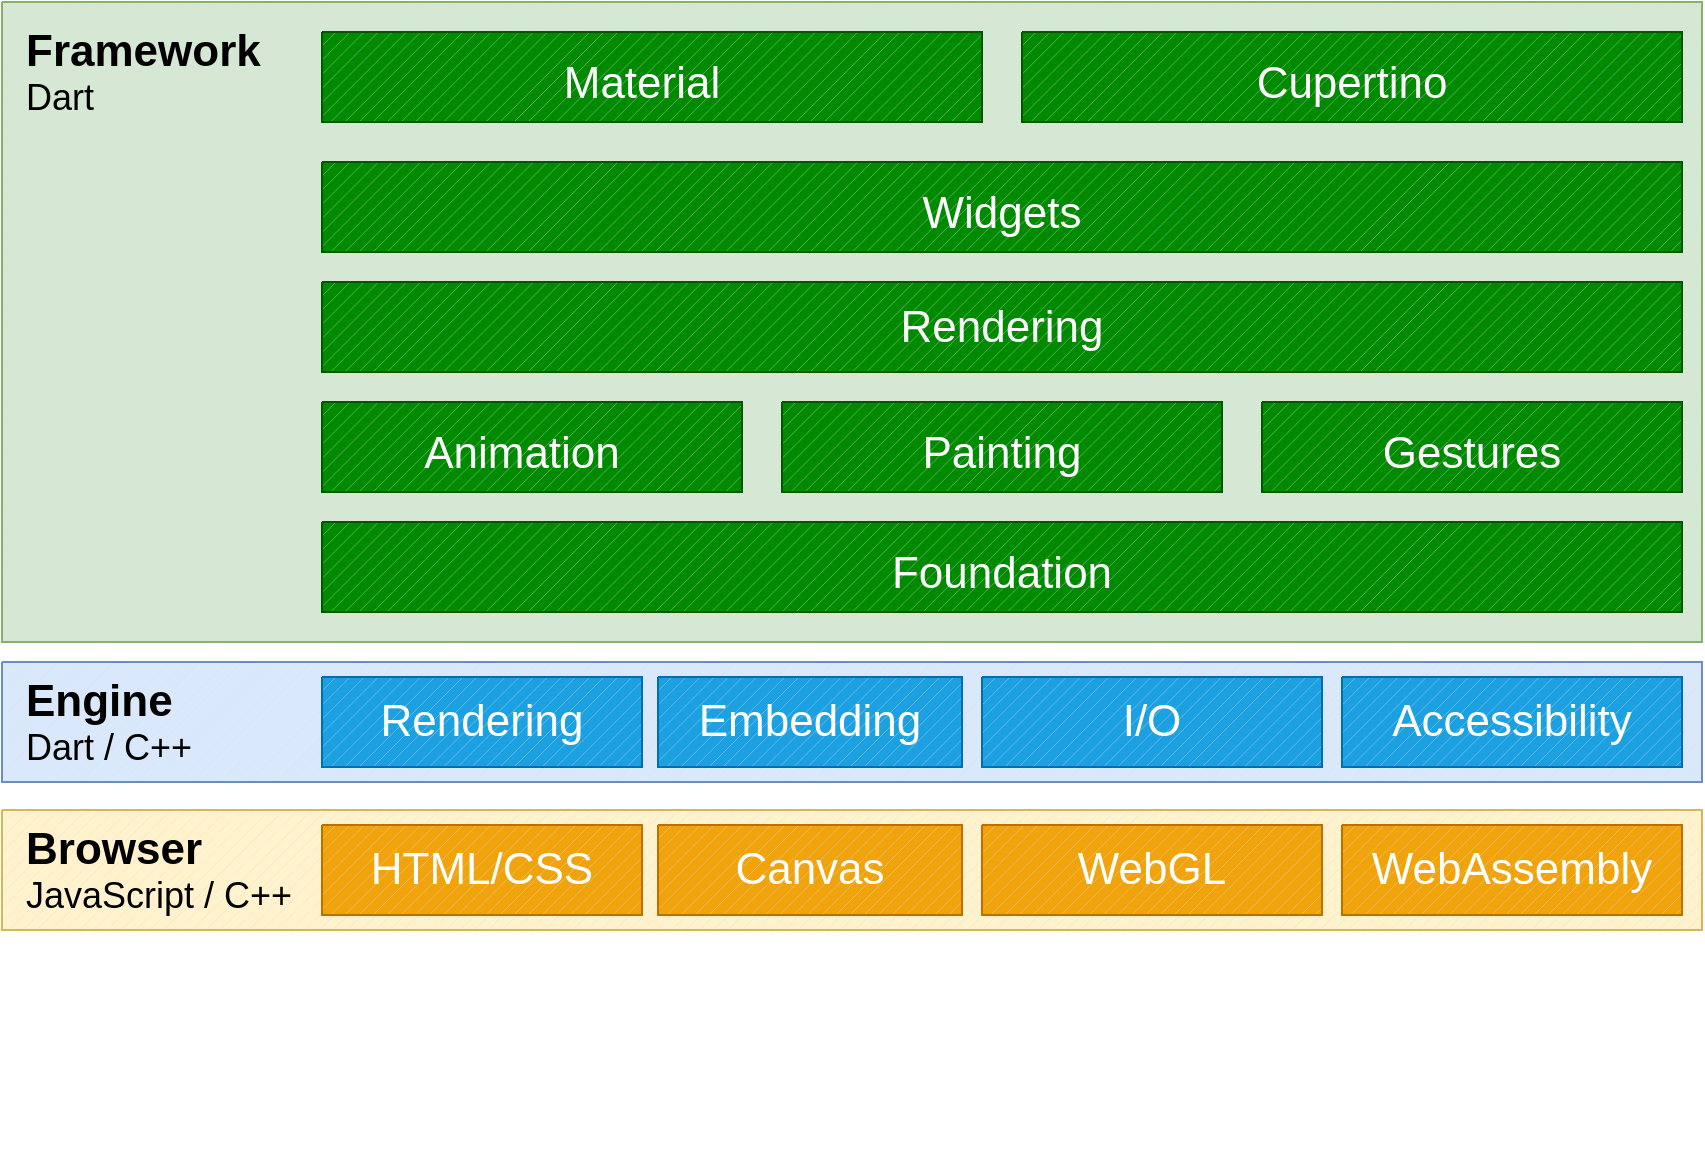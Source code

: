 <mxfile version="26.0.7">
  <diagram name="Page-1" id="iEswzy7BcGWgSbrlDjEJ">
    <mxGraphModel dx="1226" dy="746" grid="1" gridSize="10" guides="1" tooltips="1" connect="1" arrows="1" fold="1" page="1" pageScale="1" pageWidth="850" pageHeight="1100" math="0" shadow="0">
      <root>
        <mxCell id="0" />
        <mxCell id="1" parent="0" />
        <mxCell id="eU0kjX7wS5xwUF7xRdHj-2" value="" style="verticalLabelPosition=bottom;verticalAlign=top;html=1;shape=mxgraph.basic.patternFillRect;fillStyle=diag;step=5;fillStrokeWidth=0.2;fillStrokeColor=#dddddd;fillColor=#d5e8d4;strokeColor=#82b366;align=center;fontFamily=Helvetica;fontSize=12;fontColor=light-dark(#ffffff, #ededed);" parent="1" vertex="1">
          <mxGeometry x="20" y="70" width="850" height="320" as="geometry" />
        </mxCell>
        <mxCell id="eU0kjX7wS5xwUF7xRdHj-3" value="" style="verticalLabelPosition=bottom;verticalAlign=top;html=1;shape=mxgraph.basic.patternFillRect;fillStyle=diag;step=5;fillStrokeWidth=0.2;fillStrokeColor=#dddddd;fillColor=#fff2cc;strokeColor=#d6b656;labelBackgroundColor=default;textShadow=1;" parent="1" vertex="1">
          <mxGeometry x="20" y="474" width="850" height="60" as="geometry" />
        </mxCell>
        <mxCell id="eU0kjX7wS5xwUF7xRdHj-4" value="&lt;font style=&quot;font-size: 22px;&quot;&gt;&lt;b&gt;Framework&lt;/b&gt;&lt;/font&gt;&lt;div&gt;&lt;font style=&quot;font-size: 18px;&quot;&gt;Dart&lt;/font&gt;&lt;/div&gt;" style="text;html=1;align=left;verticalAlign=middle;whiteSpace=wrap;rounded=0;" parent="1" vertex="1">
          <mxGeometry x="30" y="80" width="120" height="50" as="geometry" />
        </mxCell>
        <mxCell id="eU0kjX7wS5xwUF7xRdHj-6" style="edgeStyle=orthogonalEdgeStyle;rounded=0;orthogonalLoop=1;jettySize=auto;html=1;exitX=0.5;exitY=1;exitDx=0;exitDy=0;" parent="1" edge="1">
          <mxGeometry relative="1" as="geometry">
            <mxPoint x="165" y="640" as="sourcePoint" />
            <mxPoint x="165" y="640" as="targetPoint" />
          </mxGeometry>
        </mxCell>
        <mxCell id="eU0kjX7wS5xwUF7xRdHj-7" value="&lt;font style=&quot;font-size: 22px;&quot;&gt;&lt;b&gt;Browser&lt;/b&gt;&lt;/font&gt;&lt;div&gt;&lt;font style=&quot;font-size: 18px;&quot;&gt;JavaScript / C++&lt;/font&gt;&lt;/div&gt;" style="text;html=1;align=left;verticalAlign=middle;whiteSpace=wrap;rounded=0;" parent="1" vertex="1">
          <mxGeometry x="30" y="489" width="150" height="30" as="geometry" />
        </mxCell>
        <mxCell id="eU0kjX7wS5xwUF7xRdHj-10" value="" style="verticalLabelPosition=bottom;verticalAlign=top;html=1;shape=mxgraph.basic.patternFillRect;fillStyle=diag;step=5;fillStrokeWidth=0.2;fillStrokeColor=#dddddd;fillColor=#008a00;fontColor=#ffffff;strokeColor=#005700;" parent="1" vertex="1">
          <mxGeometry x="180" y="85" width="330" height="45" as="geometry" />
        </mxCell>
        <mxCell id="eU0kjX7wS5xwUF7xRdHj-11" value="" style="verticalLabelPosition=bottom;verticalAlign=top;html=1;shape=mxgraph.basic.patternFillRect;fillStyle=diag;step=5;fillStrokeWidth=0.2;fillStrokeColor=#dddddd;fillColor=#008a00;fontColor=#ffffff;strokeColor=#005700;" parent="1" vertex="1">
          <mxGeometry x="530" y="85" width="330" height="45" as="geometry" />
        </mxCell>
        <mxCell id="eU0kjX7wS5xwUF7xRdHj-12" value="&lt;font style=&quot;font-size: 22px;&quot;&gt;Material&lt;/font&gt;" style="text;html=1;align=center;verticalAlign=middle;whiteSpace=wrap;rounded=0;fontSize=28;fontColor=light-dark(#ffffff, #ededed);" parent="1" vertex="1">
          <mxGeometry x="300" y="92.5" width="80" height="30" as="geometry" />
        </mxCell>
        <mxCell id="eU0kjX7wS5xwUF7xRdHj-13" value="&lt;font style=&quot;font-size: 22px;&quot;&gt;Cupertino&lt;/font&gt;" style="text;html=1;align=center;verticalAlign=middle;whiteSpace=wrap;rounded=0;fontSize=28;fontColor=light-dark(#ffffff, #ededed);" parent="1" vertex="1">
          <mxGeometry x="655" y="92.5" width="80" height="30" as="geometry" />
        </mxCell>
        <mxCell id="eU0kjX7wS5xwUF7xRdHj-14" value="" style="verticalLabelPosition=bottom;verticalAlign=top;html=1;shape=mxgraph.basic.patternFillRect;fillStyle=diag;step=5;fillStrokeWidth=0.2;fillStrokeColor=#dddddd;fillColor=#008a00;fontColor=#ffffff;strokeColor=#005700;" parent="1" vertex="1">
          <mxGeometry x="180" y="150" width="680" height="45" as="geometry" />
        </mxCell>
        <mxCell id="eU0kjX7wS5xwUF7xRdHj-15" value="" style="verticalLabelPosition=bottom;verticalAlign=top;html=1;shape=mxgraph.basic.patternFillRect;fillStyle=diag;step=5;fillStrokeWidth=0.2;fillStrokeColor=#dddddd;fillColor=#008a00;fontColor=#ffffff;strokeColor=#005700;" parent="1" vertex="1">
          <mxGeometry x="180" y="210" width="680" height="45" as="geometry" />
        </mxCell>
        <mxCell id="eU0kjX7wS5xwUF7xRdHj-16" value="" style="verticalLabelPosition=bottom;verticalAlign=top;html=1;shape=mxgraph.basic.patternFillRect;fillStyle=diag;step=5;fillStrokeWidth=0.2;fillStrokeColor=#dddddd;fillColor=#008a00;fontColor=#ffffff;strokeColor=#005700;" parent="1" vertex="1">
          <mxGeometry x="180" y="330" width="680" height="45" as="geometry" />
        </mxCell>
        <mxCell id="eU0kjX7wS5xwUF7xRdHj-17" value="" style="verticalLabelPosition=bottom;verticalAlign=top;html=1;shape=mxgraph.basic.patternFillRect;fillStyle=diag;step=5;fillStrokeWidth=0.2;fillStrokeColor=#dddddd;fillColor=#008a00;fontColor=#ffffff;strokeColor=#005700;" parent="1" vertex="1">
          <mxGeometry x="180" y="270" width="210" height="45" as="geometry" />
        </mxCell>
        <mxCell id="eU0kjX7wS5xwUF7xRdHj-19" value="&lt;font style=&quot;font-size: 22px;&quot;&gt;Widgets&lt;/font&gt;&lt;span style=&quot;color: rgba(0, 0, 0, 0); font-family: monospace; font-size: 0px; text-align: start; text-wrap-mode: nowrap;&quot;&gt;%3CmxGraphModel%3E%3Croot%3E%3CmxCell%20id%3D%220%22%2F%3E%3CmxCell%20id%3D%221%22%20parent%3D%220%22%2F%3E%3CmxCell%20id%3D%222%22%20value%3D%22%26lt%3Bfont%20style%3D%26quot%3Bfont-size%3A%2022px%3B%26quot%3B%26gt%3BMaterial%26lt%3B%2Ffont%26gt%3B%22%20style%3D%22text%3Bhtml%3D1%3Balign%3Dcenter%3BverticalAlign%3Dmiddle%3BwhiteSpace%3Dwrap%3Brounded%3D0%3BfontSize%3D28%3BfontColor%3Dlight-dark(%23ffffff%2C%20%23ededed)%3B%22%20vertex%3D%221%22%20parent%3D%221%22%3E%3CmxGeometry%20x%3D%22300%22%20y%3D%2292.5%22%20width%3D%2280%22%20height%3D%2230%22%20as%3D%22geometry%22%2F%3E%3C%2FmxCell%3E%3C%2Froot%3E%3C%2FmxGraphModel%3E&lt;/span&gt;" style="text;html=1;align=center;verticalAlign=middle;whiteSpace=wrap;rounded=0;fontSize=28;fontColor=light-dark(#ffffff, #ededed);" parent="1" vertex="1">
          <mxGeometry x="480" y="157.5" width="80" height="30" as="geometry" />
        </mxCell>
        <mxCell id="eU0kjX7wS5xwUF7xRdHj-20" value="&lt;span style=&quot;font-size: 22px;&quot;&gt;Rendering&lt;/span&gt;" style="text;html=1;align=center;verticalAlign=middle;whiteSpace=wrap;rounded=0;fontSize=28;fontColor=light-dark(#ffffff, #ededed);" parent="1" vertex="1">
          <mxGeometry x="480" y="215" width="80" height="30" as="geometry" />
        </mxCell>
        <mxCell id="eU0kjX7wS5xwUF7xRdHj-21" value="&lt;span style=&quot;font-size: 22px;&quot;&gt;Foundation&lt;/span&gt;" style="text;html=1;align=center;verticalAlign=middle;whiteSpace=wrap;rounded=0;fontSize=28;fontColor=light-dark(#ffffff, #ededed);" parent="1" vertex="1">
          <mxGeometry x="480" y="337.5" width="80" height="30" as="geometry" />
        </mxCell>
        <mxCell id="eU0kjX7wS5xwUF7xRdHj-23" value="" style="verticalLabelPosition=bottom;verticalAlign=top;html=1;shape=mxgraph.basic.patternFillRect;fillStyle=diag;step=5;fillStrokeWidth=0.2;fillStrokeColor=#dddddd;fillColor=#008a00;fontColor=#ffffff;strokeColor=#005700;" parent="1" vertex="1">
          <mxGeometry x="410" y="270" width="220" height="45" as="geometry" />
        </mxCell>
        <mxCell id="eU0kjX7wS5xwUF7xRdHj-24" value="" style="verticalLabelPosition=bottom;verticalAlign=top;html=1;shape=mxgraph.basic.patternFillRect;fillStyle=diag;step=5;fillStrokeWidth=0.2;fillStrokeColor=#dddddd;fillColor=#008a00;fontColor=#ffffff;strokeColor=#005700;" parent="1" vertex="1">
          <mxGeometry x="650" y="270" width="210" height="45" as="geometry" />
        </mxCell>
        <mxCell id="eU0kjX7wS5xwUF7xRdHj-25" value="&lt;span style=&quot;font-size: 22px;&quot;&gt;Animation&lt;/span&gt;" style="text;html=1;align=center;verticalAlign=middle;whiteSpace=wrap;rounded=0;fontSize=28;fontColor=light-dark(#ffffff, #ededed);" parent="1" vertex="1">
          <mxGeometry x="240" y="275" width="80" height="35" as="geometry" />
        </mxCell>
        <mxCell id="eU0kjX7wS5xwUF7xRdHj-26" value="&lt;span style=&quot;font-size: 22px;&quot;&gt;Gestures&lt;/span&gt;" style="text;html=1;align=center;verticalAlign=middle;whiteSpace=wrap;rounded=0;fontSize=28;fontColor=light-dark(#ffffff, #ededed);" parent="1" vertex="1">
          <mxGeometry x="715" y="275" width="80" height="35" as="geometry" />
        </mxCell>
        <mxCell id="eU0kjX7wS5xwUF7xRdHj-27" value="&lt;span style=&quot;font-size: 22px;&quot;&gt;Painting&lt;/span&gt;" style="text;html=1;align=center;verticalAlign=middle;whiteSpace=wrap;rounded=0;fontSize=28;fontColor=light-dark(#ffffff, #ededed);" parent="1" vertex="1">
          <mxGeometry x="480" y="275" width="80" height="35" as="geometry" />
        </mxCell>
        <mxCell id="eU0kjX7wS5xwUF7xRdHj-28" value="" style="verticalLabelPosition=bottom;verticalAlign=top;html=1;shape=mxgraph.basic.patternFillRect;fillStyle=diag;step=5;fillStrokeWidth=0.2;fillStrokeColor=#dddddd;fillColor=#f0a30a;fontColor=#000000;strokeColor=#BD7000;" parent="1" vertex="1">
          <mxGeometry x="180" y="481.5" width="160" height="45" as="geometry" />
        </mxCell>
        <mxCell id="eU0kjX7wS5xwUF7xRdHj-29" value="" style="verticalLabelPosition=bottom;verticalAlign=top;html=1;shape=mxgraph.basic.patternFillRect;fillStyle=diag;step=5;fillStrokeWidth=0.2;fillStrokeColor=#dddddd;fillColor=#f0a30a;fontColor=#000000;strokeColor=#BD7000;" parent="1" vertex="1">
          <mxGeometry x="348" y="481.5" width="152" height="45" as="geometry" />
        </mxCell>
        <mxCell id="eU0kjX7wS5xwUF7xRdHj-30" value="" style="verticalLabelPosition=bottom;verticalAlign=top;html=1;shape=mxgraph.basic.patternFillRect;fillStyle=diag;step=5;fillStrokeWidth=0.2;fillStrokeColor=#dddddd;fillColor=#f0a30a;fontColor=#000000;strokeColor=#BD7000;" parent="1" vertex="1">
          <mxGeometry x="510" y="481.5" width="170" height="45" as="geometry" />
        </mxCell>
        <mxCell id="eU0kjX7wS5xwUF7xRdHj-31" value="" style="verticalLabelPosition=bottom;verticalAlign=top;html=1;shape=mxgraph.basic.patternFillRect;fillStyle=diag;step=5;fillStrokeWidth=0.2;fillStrokeColor=#dddddd;fillColor=#f0a30a;fontColor=#000000;strokeColor=#BD7000;" parent="1" vertex="1">
          <mxGeometry x="690" y="481.5" width="170" height="45" as="geometry" />
        </mxCell>
        <mxCell id="eU0kjX7wS5xwUF7xRdHj-33" value="&lt;font style=&quot;font-size: 22px; color: rgb(255, 255, 255);&quot;&gt;HTML/CSS&lt;/font&gt;" style="text;html=1;align=center;verticalAlign=middle;whiteSpace=wrap;rounded=0;" parent="1" vertex="1">
          <mxGeometry x="230" y="489" width="60" height="30" as="geometry" />
        </mxCell>
        <mxCell id="eU0kjX7wS5xwUF7xRdHj-34" value="&lt;font style=&quot;font-size: 22px; color: rgb(255, 255, 255);&quot;&gt;Canvas&lt;/font&gt;" style="text;html=1;align=center;verticalAlign=middle;whiteSpace=wrap;rounded=0;" parent="1" vertex="1">
          <mxGeometry x="394" y="489" width="60" height="30" as="geometry" />
        </mxCell>
        <mxCell id="eU0kjX7wS5xwUF7xRdHj-35" value="&lt;font style=&quot;font-size: 22px; color: rgb(255, 255, 255);&quot;&gt;WebGL&lt;/font&gt;" style="text;html=1;align=center;verticalAlign=middle;whiteSpace=wrap;rounded=0;" parent="1" vertex="1">
          <mxGeometry x="565" y="489" width="60" height="30" as="geometry" />
        </mxCell>
        <mxCell id="eU0kjX7wS5xwUF7xRdHj-36" value="&lt;font style=&quot;font-size: 22px; color: rgb(255, 255, 255);&quot;&gt;WebAssembly&lt;/font&gt;" style="text;html=1;align=center;verticalAlign=middle;whiteSpace=wrap;rounded=0;" parent="1" vertex="1">
          <mxGeometry x="745" y="489" width="60" height="30" as="geometry" />
        </mxCell>
        <mxCell id="7qe8jE41nwvI0GSgo9u9-1" value="" style="verticalLabelPosition=bottom;verticalAlign=top;html=1;shape=mxgraph.basic.patternFillRect;fillStyle=diag;step=5;fillStrokeWidth=0.2;fillStrokeColor=#dddddd;fillColor=#dae8fc;strokeColor=#6c8ebf;labelBackgroundColor=default;textShadow=1;" parent="1" vertex="1">
          <mxGeometry x="20" y="400" width="850" height="60" as="geometry" />
        </mxCell>
        <mxCell id="7qe8jE41nwvI0GSgo9u9-2" value="&lt;font style=&quot;font-size: 22px;&quot;&gt;&lt;b&gt;Engine&lt;/b&gt;&lt;/font&gt;&lt;div&gt;&lt;font style=&quot;font-size: 18px;&quot;&gt;Dart / C++&lt;/font&gt;&lt;/div&gt;" style="text;html=1;align=left;verticalAlign=middle;whiteSpace=wrap;rounded=0;" parent="1" vertex="1">
          <mxGeometry x="30" y="415" width="150" height="30" as="geometry" />
        </mxCell>
        <mxCell id="7qe8jE41nwvI0GSgo9u9-3" value="" style="verticalLabelPosition=bottom;verticalAlign=top;html=1;shape=mxgraph.basic.patternFillRect;fillStyle=diag;step=5;fillStrokeWidth=0.2;fillStrokeColor=#dddddd;fillColor=#1ba1e2;fontColor=#ffffff;strokeColor=#006EAF;" parent="1" vertex="1">
          <mxGeometry x="180" y="407.5" width="160" height="45" as="geometry" />
        </mxCell>
        <mxCell id="7qe8jE41nwvI0GSgo9u9-4" value="" style="verticalLabelPosition=bottom;verticalAlign=top;html=1;shape=mxgraph.basic.patternFillRect;fillStyle=diag;step=5;fillStrokeWidth=0.2;fillStrokeColor=#dddddd;fillColor=#1ba1e2;fontColor=#ffffff;strokeColor=#006EAF;" parent="1" vertex="1">
          <mxGeometry x="348" y="407.5" width="152" height="45" as="geometry" />
        </mxCell>
        <mxCell id="7qe8jE41nwvI0GSgo9u9-5" value="" style="verticalLabelPosition=bottom;verticalAlign=top;html=1;shape=mxgraph.basic.patternFillRect;fillStyle=diag;step=5;fillStrokeWidth=0.2;fillStrokeColor=#dddddd;fillColor=#1ba1e2;fontColor=#ffffff;strokeColor=#006EAF;" parent="1" vertex="1">
          <mxGeometry x="510" y="407.5" width="170" height="45" as="geometry" />
        </mxCell>
        <mxCell id="7qe8jE41nwvI0GSgo9u9-6" value="" style="verticalLabelPosition=bottom;verticalAlign=top;html=1;shape=mxgraph.basic.patternFillRect;fillStyle=diag;step=5;fillStrokeWidth=0.2;fillStrokeColor=#dddddd;fillColor=#1ba1e2;fontColor=#ffffff;strokeColor=#006EAF;" parent="1" vertex="1">
          <mxGeometry x="690" y="407.5" width="170" height="45" as="geometry" />
        </mxCell>
        <mxCell id="7qe8jE41nwvI0GSgo9u9-7" value="&lt;font style=&quot;font-size: 22px; color: rgb(255, 255, 255);&quot;&gt;Rendering&lt;/font&gt;" style="text;html=1;align=center;verticalAlign=middle;whiteSpace=wrap;rounded=0;" parent="1" vertex="1">
          <mxGeometry x="230" y="415" width="60" height="30" as="geometry" />
        </mxCell>
        <mxCell id="7qe8jE41nwvI0GSgo9u9-8" value="&lt;font style=&quot;font-size: 22px; color: rgb(255, 255, 255);&quot;&gt;Embedding&lt;/font&gt;" style="text;html=1;align=center;verticalAlign=middle;whiteSpace=wrap;rounded=0;" parent="1" vertex="1">
          <mxGeometry x="394" y="415" width="60" height="30" as="geometry" />
        </mxCell>
        <mxCell id="7qe8jE41nwvI0GSgo9u9-9" value="&lt;font style=&quot;font-size: 22px; color: rgb(255, 255, 255);&quot;&gt;I/O&lt;/font&gt;" style="text;html=1;align=center;verticalAlign=middle;whiteSpace=wrap;rounded=0;" parent="1" vertex="1">
          <mxGeometry x="565" y="415" width="60" height="30" as="geometry" />
        </mxCell>
        <mxCell id="7qe8jE41nwvI0GSgo9u9-10" value="&lt;font style=&quot;font-size: 22px; color: rgb(255, 255, 255);&quot;&gt;Accessibility&lt;/font&gt;" style="text;html=1;align=center;verticalAlign=middle;whiteSpace=wrap;rounded=0;" parent="1" vertex="1">
          <mxGeometry x="745" y="415" width="60" height="30" as="geometry" />
        </mxCell>
      </root>
    </mxGraphModel>
  </diagram>
</mxfile>
